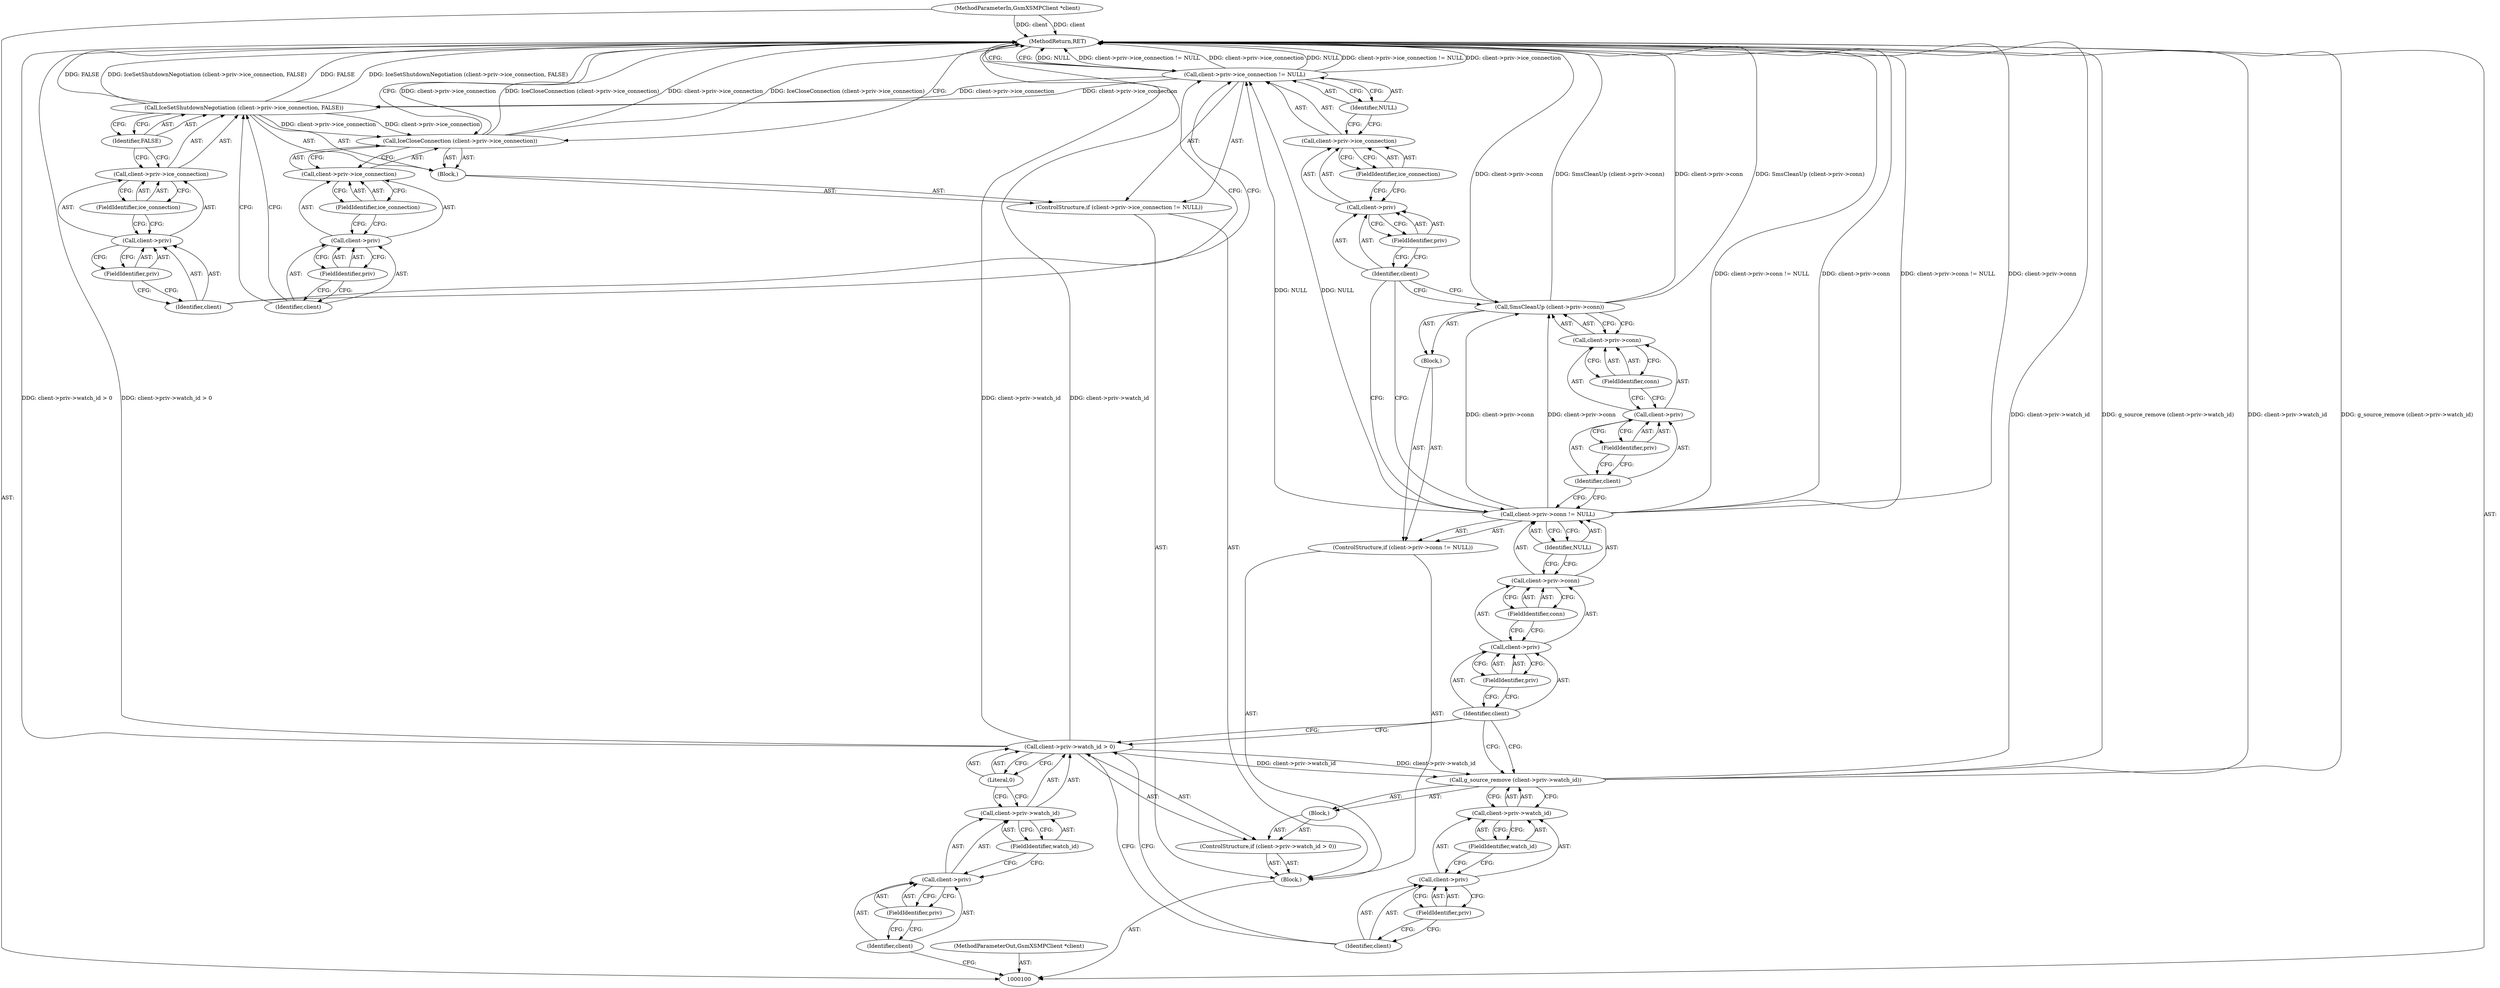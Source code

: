 digraph "0_gnome-session_b0dc999e0b45355314616321dbb6cb71e729fc9d_1" {
"1000155" [label="(MethodReturn,RET)"];
"1000101" [label="(MethodParameterIn,GsmXSMPClient *client)"];
"1000193" [label="(MethodParameterOut,GsmXSMPClient *client)"];
"1000134" [label="(Call,client->priv->ice_connection != NULL)"];
"1000135" [label="(Call,client->priv->ice_connection)"];
"1000136" [label="(Call,client->priv)"];
"1000137" [label="(Identifier,client)"];
"1000138" [label="(FieldIdentifier,priv)"];
"1000139" [label="(FieldIdentifier,ice_connection)"];
"1000140" [label="(Identifier,NULL)"];
"1000141" [label="(Block,)"];
"1000133" [label="(ControlStructure,if (client->priv->ice_connection != NULL))"];
"1000142" [label="(Call,IceSetShutdownNegotiation (client->priv->ice_connection, FALSE))"];
"1000143" [label="(Call,client->priv->ice_connection)"];
"1000144" [label="(Call,client->priv)"];
"1000145" [label="(Identifier,client)"];
"1000146" [label="(FieldIdentifier,priv)"];
"1000147" [label="(FieldIdentifier,ice_connection)"];
"1000148" [label="(Identifier,FALSE)"];
"1000149" [label="(Call,IceCloseConnection (client->priv->ice_connection))"];
"1000150" [label="(Call,client->priv->ice_connection)"];
"1000151" [label="(Call,client->priv)"];
"1000152" [label="(Identifier,client)"];
"1000153" [label="(FieldIdentifier,priv)"];
"1000154" [label="(FieldIdentifier,ice_connection)"];
"1000102" [label="(Block,)"];
"1000104" [label="(Call,client->priv->watch_id > 0)"];
"1000105" [label="(Call,client->priv->watch_id)"];
"1000106" [label="(Call,client->priv)"];
"1000107" [label="(Identifier,client)"];
"1000108" [label="(FieldIdentifier,priv)"];
"1000109" [label="(FieldIdentifier,watch_id)"];
"1000110" [label="(Literal,0)"];
"1000111" [label="(Block,)"];
"1000103" [label="(ControlStructure,if (client->priv->watch_id > 0))"];
"1000112" [label="(Call,g_source_remove (client->priv->watch_id))"];
"1000113" [label="(Call,client->priv->watch_id)"];
"1000114" [label="(Call,client->priv)"];
"1000115" [label="(Identifier,client)"];
"1000116" [label="(FieldIdentifier,priv)"];
"1000117" [label="(FieldIdentifier,watch_id)"];
"1000119" [label="(Call,client->priv->conn != NULL)"];
"1000120" [label="(Call,client->priv->conn)"];
"1000121" [label="(Call,client->priv)"];
"1000122" [label="(Identifier,client)"];
"1000123" [label="(FieldIdentifier,priv)"];
"1000124" [label="(FieldIdentifier,conn)"];
"1000125" [label="(Identifier,NULL)"];
"1000126" [label="(Block,)"];
"1000118" [label="(ControlStructure,if (client->priv->conn != NULL))"];
"1000127" [label="(Call,SmsCleanUp (client->priv->conn))"];
"1000128" [label="(Call,client->priv->conn)"];
"1000129" [label="(Call,client->priv)"];
"1000130" [label="(Identifier,client)"];
"1000131" [label="(FieldIdentifier,priv)"];
"1000132" [label="(FieldIdentifier,conn)"];
"1000155" -> "1000100"  [label="AST: "];
"1000155" -> "1000149"  [label="CFG: "];
"1000155" -> "1000134"  [label="CFG: "];
"1000142" -> "1000155"  [label="DDG: IceSetShutdownNegotiation (client->priv->ice_connection, FALSE)"];
"1000142" -> "1000155"  [label="DDG: FALSE"];
"1000104" -> "1000155"  [label="DDG: client->priv->watch_id > 0"];
"1000104" -> "1000155"  [label="DDG: client->priv->watch_id"];
"1000134" -> "1000155"  [label="DDG: NULL"];
"1000134" -> "1000155"  [label="DDG: client->priv->ice_connection != NULL"];
"1000134" -> "1000155"  [label="DDG: client->priv->ice_connection"];
"1000127" -> "1000155"  [label="DDG: SmsCleanUp (client->priv->conn)"];
"1000127" -> "1000155"  [label="DDG: client->priv->conn"];
"1000112" -> "1000155"  [label="DDG: g_source_remove (client->priv->watch_id)"];
"1000112" -> "1000155"  [label="DDG: client->priv->watch_id"];
"1000149" -> "1000155"  [label="DDG: client->priv->ice_connection"];
"1000149" -> "1000155"  [label="DDG: IceCloseConnection (client->priv->ice_connection)"];
"1000119" -> "1000155"  [label="DDG: client->priv->conn != NULL"];
"1000119" -> "1000155"  [label="DDG: client->priv->conn"];
"1000101" -> "1000155"  [label="DDG: client"];
"1000101" -> "1000100"  [label="AST: "];
"1000101" -> "1000155"  [label="DDG: client"];
"1000193" -> "1000100"  [label="AST: "];
"1000134" -> "1000133"  [label="AST: "];
"1000134" -> "1000140"  [label="CFG: "];
"1000135" -> "1000134"  [label="AST: "];
"1000140" -> "1000134"  [label="AST: "];
"1000145" -> "1000134"  [label="CFG: "];
"1000155" -> "1000134"  [label="CFG: "];
"1000134" -> "1000155"  [label="DDG: NULL"];
"1000134" -> "1000155"  [label="DDG: client->priv->ice_connection != NULL"];
"1000134" -> "1000155"  [label="DDG: client->priv->ice_connection"];
"1000119" -> "1000134"  [label="DDG: NULL"];
"1000134" -> "1000142"  [label="DDG: client->priv->ice_connection"];
"1000135" -> "1000134"  [label="AST: "];
"1000135" -> "1000139"  [label="CFG: "];
"1000136" -> "1000135"  [label="AST: "];
"1000139" -> "1000135"  [label="AST: "];
"1000140" -> "1000135"  [label="CFG: "];
"1000136" -> "1000135"  [label="AST: "];
"1000136" -> "1000138"  [label="CFG: "];
"1000137" -> "1000136"  [label="AST: "];
"1000138" -> "1000136"  [label="AST: "];
"1000139" -> "1000136"  [label="CFG: "];
"1000137" -> "1000136"  [label="AST: "];
"1000137" -> "1000127"  [label="CFG: "];
"1000137" -> "1000119"  [label="CFG: "];
"1000138" -> "1000137"  [label="CFG: "];
"1000138" -> "1000136"  [label="AST: "];
"1000138" -> "1000137"  [label="CFG: "];
"1000136" -> "1000138"  [label="CFG: "];
"1000139" -> "1000135"  [label="AST: "];
"1000139" -> "1000136"  [label="CFG: "];
"1000135" -> "1000139"  [label="CFG: "];
"1000140" -> "1000134"  [label="AST: "];
"1000140" -> "1000135"  [label="CFG: "];
"1000134" -> "1000140"  [label="CFG: "];
"1000141" -> "1000133"  [label="AST: "];
"1000142" -> "1000141"  [label="AST: "];
"1000149" -> "1000141"  [label="AST: "];
"1000133" -> "1000102"  [label="AST: "];
"1000134" -> "1000133"  [label="AST: "];
"1000141" -> "1000133"  [label="AST: "];
"1000142" -> "1000141"  [label="AST: "];
"1000142" -> "1000148"  [label="CFG: "];
"1000143" -> "1000142"  [label="AST: "];
"1000148" -> "1000142"  [label="AST: "];
"1000152" -> "1000142"  [label="CFG: "];
"1000142" -> "1000155"  [label="DDG: IceSetShutdownNegotiation (client->priv->ice_connection, FALSE)"];
"1000142" -> "1000155"  [label="DDG: FALSE"];
"1000134" -> "1000142"  [label="DDG: client->priv->ice_connection"];
"1000142" -> "1000149"  [label="DDG: client->priv->ice_connection"];
"1000143" -> "1000142"  [label="AST: "];
"1000143" -> "1000147"  [label="CFG: "];
"1000144" -> "1000143"  [label="AST: "];
"1000147" -> "1000143"  [label="AST: "];
"1000148" -> "1000143"  [label="CFG: "];
"1000144" -> "1000143"  [label="AST: "];
"1000144" -> "1000146"  [label="CFG: "];
"1000145" -> "1000144"  [label="AST: "];
"1000146" -> "1000144"  [label="AST: "];
"1000147" -> "1000144"  [label="CFG: "];
"1000145" -> "1000144"  [label="AST: "];
"1000145" -> "1000134"  [label="CFG: "];
"1000146" -> "1000145"  [label="CFG: "];
"1000146" -> "1000144"  [label="AST: "];
"1000146" -> "1000145"  [label="CFG: "];
"1000144" -> "1000146"  [label="CFG: "];
"1000147" -> "1000143"  [label="AST: "];
"1000147" -> "1000144"  [label="CFG: "];
"1000143" -> "1000147"  [label="CFG: "];
"1000148" -> "1000142"  [label="AST: "];
"1000148" -> "1000143"  [label="CFG: "];
"1000142" -> "1000148"  [label="CFG: "];
"1000149" -> "1000141"  [label="AST: "];
"1000149" -> "1000150"  [label="CFG: "];
"1000150" -> "1000149"  [label="AST: "];
"1000155" -> "1000149"  [label="CFG: "];
"1000149" -> "1000155"  [label="DDG: client->priv->ice_connection"];
"1000149" -> "1000155"  [label="DDG: IceCloseConnection (client->priv->ice_connection)"];
"1000142" -> "1000149"  [label="DDG: client->priv->ice_connection"];
"1000150" -> "1000149"  [label="AST: "];
"1000150" -> "1000154"  [label="CFG: "];
"1000151" -> "1000150"  [label="AST: "];
"1000154" -> "1000150"  [label="AST: "];
"1000149" -> "1000150"  [label="CFG: "];
"1000151" -> "1000150"  [label="AST: "];
"1000151" -> "1000153"  [label="CFG: "];
"1000152" -> "1000151"  [label="AST: "];
"1000153" -> "1000151"  [label="AST: "];
"1000154" -> "1000151"  [label="CFG: "];
"1000152" -> "1000151"  [label="AST: "];
"1000152" -> "1000142"  [label="CFG: "];
"1000153" -> "1000152"  [label="CFG: "];
"1000153" -> "1000151"  [label="AST: "];
"1000153" -> "1000152"  [label="CFG: "];
"1000151" -> "1000153"  [label="CFG: "];
"1000154" -> "1000150"  [label="AST: "];
"1000154" -> "1000151"  [label="CFG: "];
"1000150" -> "1000154"  [label="CFG: "];
"1000102" -> "1000100"  [label="AST: "];
"1000103" -> "1000102"  [label="AST: "];
"1000118" -> "1000102"  [label="AST: "];
"1000133" -> "1000102"  [label="AST: "];
"1000104" -> "1000103"  [label="AST: "];
"1000104" -> "1000110"  [label="CFG: "];
"1000105" -> "1000104"  [label="AST: "];
"1000110" -> "1000104"  [label="AST: "];
"1000115" -> "1000104"  [label="CFG: "];
"1000122" -> "1000104"  [label="CFG: "];
"1000104" -> "1000155"  [label="DDG: client->priv->watch_id > 0"];
"1000104" -> "1000155"  [label="DDG: client->priv->watch_id"];
"1000104" -> "1000112"  [label="DDG: client->priv->watch_id"];
"1000105" -> "1000104"  [label="AST: "];
"1000105" -> "1000109"  [label="CFG: "];
"1000106" -> "1000105"  [label="AST: "];
"1000109" -> "1000105"  [label="AST: "];
"1000110" -> "1000105"  [label="CFG: "];
"1000106" -> "1000105"  [label="AST: "];
"1000106" -> "1000108"  [label="CFG: "];
"1000107" -> "1000106"  [label="AST: "];
"1000108" -> "1000106"  [label="AST: "];
"1000109" -> "1000106"  [label="CFG: "];
"1000107" -> "1000106"  [label="AST: "];
"1000107" -> "1000100"  [label="CFG: "];
"1000108" -> "1000107"  [label="CFG: "];
"1000108" -> "1000106"  [label="AST: "];
"1000108" -> "1000107"  [label="CFG: "];
"1000106" -> "1000108"  [label="CFG: "];
"1000109" -> "1000105"  [label="AST: "];
"1000109" -> "1000106"  [label="CFG: "];
"1000105" -> "1000109"  [label="CFG: "];
"1000110" -> "1000104"  [label="AST: "];
"1000110" -> "1000105"  [label="CFG: "];
"1000104" -> "1000110"  [label="CFG: "];
"1000111" -> "1000103"  [label="AST: "];
"1000112" -> "1000111"  [label="AST: "];
"1000103" -> "1000102"  [label="AST: "];
"1000104" -> "1000103"  [label="AST: "];
"1000111" -> "1000103"  [label="AST: "];
"1000112" -> "1000111"  [label="AST: "];
"1000112" -> "1000113"  [label="CFG: "];
"1000113" -> "1000112"  [label="AST: "];
"1000122" -> "1000112"  [label="CFG: "];
"1000112" -> "1000155"  [label="DDG: g_source_remove (client->priv->watch_id)"];
"1000112" -> "1000155"  [label="DDG: client->priv->watch_id"];
"1000104" -> "1000112"  [label="DDG: client->priv->watch_id"];
"1000113" -> "1000112"  [label="AST: "];
"1000113" -> "1000117"  [label="CFG: "];
"1000114" -> "1000113"  [label="AST: "];
"1000117" -> "1000113"  [label="AST: "];
"1000112" -> "1000113"  [label="CFG: "];
"1000114" -> "1000113"  [label="AST: "];
"1000114" -> "1000116"  [label="CFG: "];
"1000115" -> "1000114"  [label="AST: "];
"1000116" -> "1000114"  [label="AST: "];
"1000117" -> "1000114"  [label="CFG: "];
"1000115" -> "1000114"  [label="AST: "];
"1000115" -> "1000104"  [label="CFG: "];
"1000116" -> "1000115"  [label="CFG: "];
"1000116" -> "1000114"  [label="AST: "];
"1000116" -> "1000115"  [label="CFG: "];
"1000114" -> "1000116"  [label="CFG: "];
"1000117" -> "1000113"  [label="AST: "];
"1000117" -> "1000114"  [label="CFG: "];
"1000113" -> "1000117"  [label="CFG: "];
"1000119" -> "1000118"  [label="AST: "];
"1000119" -> "1000125"  [label="CFG: "];
"1000120" -> "1000119"  [label="AST: "];
"1000125" -> "1000119"  [label="AST: "];
"1000130" -> "1000119"  [label="CFG: "];
"1000137" -> "1000119"  [label="CFG: "];
"1000119" -> "1000155"  [label="DDG: client->priv->conn != NULL"];
"1000119" -> "1000155"  [label="DDG: client->priv->conn"];
"1000119" -> "1000127"  [label="DDG: client->priv->conn"];
"1000119" -> "1000134"  [label="DDG: NULL"];
"1000120" -> "1000119"  [label="AST: "];
"1000120" -> "1000124"  [label="CFG: "];
"1000121" -> "1000120"  [label="AST: "];
"1000124" -> "1000120"  [label="AST: "];
"1000125" -> "1000120"  [label="CFG: "];
"1000121" -> "1000120"  [label="AST: "];
"1000121" -> "1000123"  [label="CFG: "];
"1000122" -> "1000121"  [label="AST: "];
"1000123" -> "1000121"  [label="AST: "];
"1000124" -> "1000121"  [label="CFG: "];
"1000122" -> "1000121"  [label="AST: "];
"1000122" -> "1000112"  [label="CFG: "];
"1000122" -> "1000104"  [label="CFG: "];
"1000123" -> "1000122"  [label="CFG: "];
"1000123" -> "1000121"  [label="AST: "];
"1000123" -> "1000122"  [label="CFG: "];
"1000121" -> "1000123"  [label="CFG: "];
"1000124" -> "1000120"  [label="AST: "];
"1000124" -> "1000121"  [label="CFG: "];
"1000120" -> "1000124"  [label="CFG: "];
"1000125" -> "1000119"  [label="AST: "];
"1000125" -> "1000120"  [label="CFG: "];
"1000119" -> "1000125"  [label="CFG: "];
"1000126" -> "1000118"  [label="AST: "];
"1000127" -> "1000126"  [label="AST: "];
"1000118" -> "1000102"  [label="AST: "];
"1000119" -> "1000118"  [label="AST: "];
"1000126" -> "1000118"  [label="AST: "];
"1000127" -> "1000126"  [label="AST: "];
"1000127" -> "1000128"  [label="CFG: "];
"1000128" -> "1000127"  [label="AST: "];
"1000137" -> "1000127"  [label="CFG: "];
"1000127" -> "1000155"  [label="DDG: SmsCleanUp (client->priv->conn)"];
"1000127" -> "1000155"  [label="DDG: client->priv->conn"];
"1000119" -> "1000127"  [label="DDG: client->priv->conn"];
"1000128" -> "1000127"  [label="AST: "];
"1000128" -> "1000132"  [label="CFG: "];
"1000129" -> "1000128"  [label="AST: "];
"1000132" -> "1000128"  [label="AST: "];
"1000127" -> "1000128"  [label="CFG: "];
"1000129" -> "1000128"  [label="AST: "];
"1000129" -> "1000131"  [label="CFG: "];
"1000130" -> "1000129"  [label="AST: "];
"1000131" -> "1000129"  [label="AST: "];
"1000132" -> "1000129"  [label="CFG: "];
"1000130" -> "1000129"  [label="AST: "];
"1000130" -> "1000119"  [label="CFG: "];
"1000131" -> "1000130"  [label="CFG: "];
"1000131" -> "1000129"  [label="AST: "];
"1000131" -> "1000130"  [label="CFG: "];
"1000129" -> "1000131"  [label="CFG: "];
"1000132" -> "1000128"  [label="AST: "];
"1000132" -> "1000129"  [label="CFG: "];
"1000128" -> "1000132"  [label="CFG: "];
}
